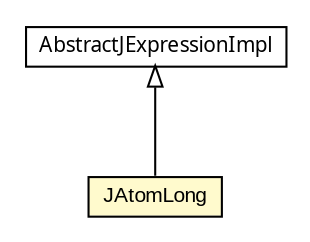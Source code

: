 #!/usr/local/bin/dot
#
# Class diagram 
# Generated by UMLGraph version 5.1 (http://www.umlgraph.org/)
#

digraph G {
	edge [fontname="arial",fontsize=10,labelfontname="arial",labelfontsize=10];
	node [fontname="arial",fontsize=10,shape=plaintext];
	nodesep=0.25;
	ranksep=0.5;
	// com.helger.jcodemodel.JAtomLong
	c7704 [label=<<table title="com.helger.jcodemodel.JAtomLong" border="0" cellborder="1" cellspacing="0" cellpadding="2" port="p" bgcolor="lemonChiffon" href="./JAtomLong.html">
		<tr><td><table border="0" cellspacing="0" cellpadding="1">
<tr><td align="center" balign="center"> JAtomLong </td></tr>
		</table></td></tr>
		</table>>, fontname="arial", fontcolor="black", fontsize=10.0];
	// com.helger.jcodemodel.AbstractJExpressionImpl
	c7734 [label=<<table title="com.helger.jcodemodel.AbstractJExpressionImpl" border="0" cellborder="1" cellspacing="0" cellpadding="2" port="p" href="./AbstractJExpressionImpl.html">
		<tr><td><table border="0" cellspacing="0" cellpadding="1">
<tr><td align="center" balign="center"><font face="ariali"> AbstractJExpressionImpl </font></td></tr>
		</table></td></tr>
		</table>>, fontname="arial", fontcolor="black", fontsize=10.0];
	//com.helger.jcodemodel.JAtomLong extends com.helger.jcodemodel.AbstractJExpressionImpl
	c7734:p -> c7704:p [dir=back,arrowtail=empty];
}


